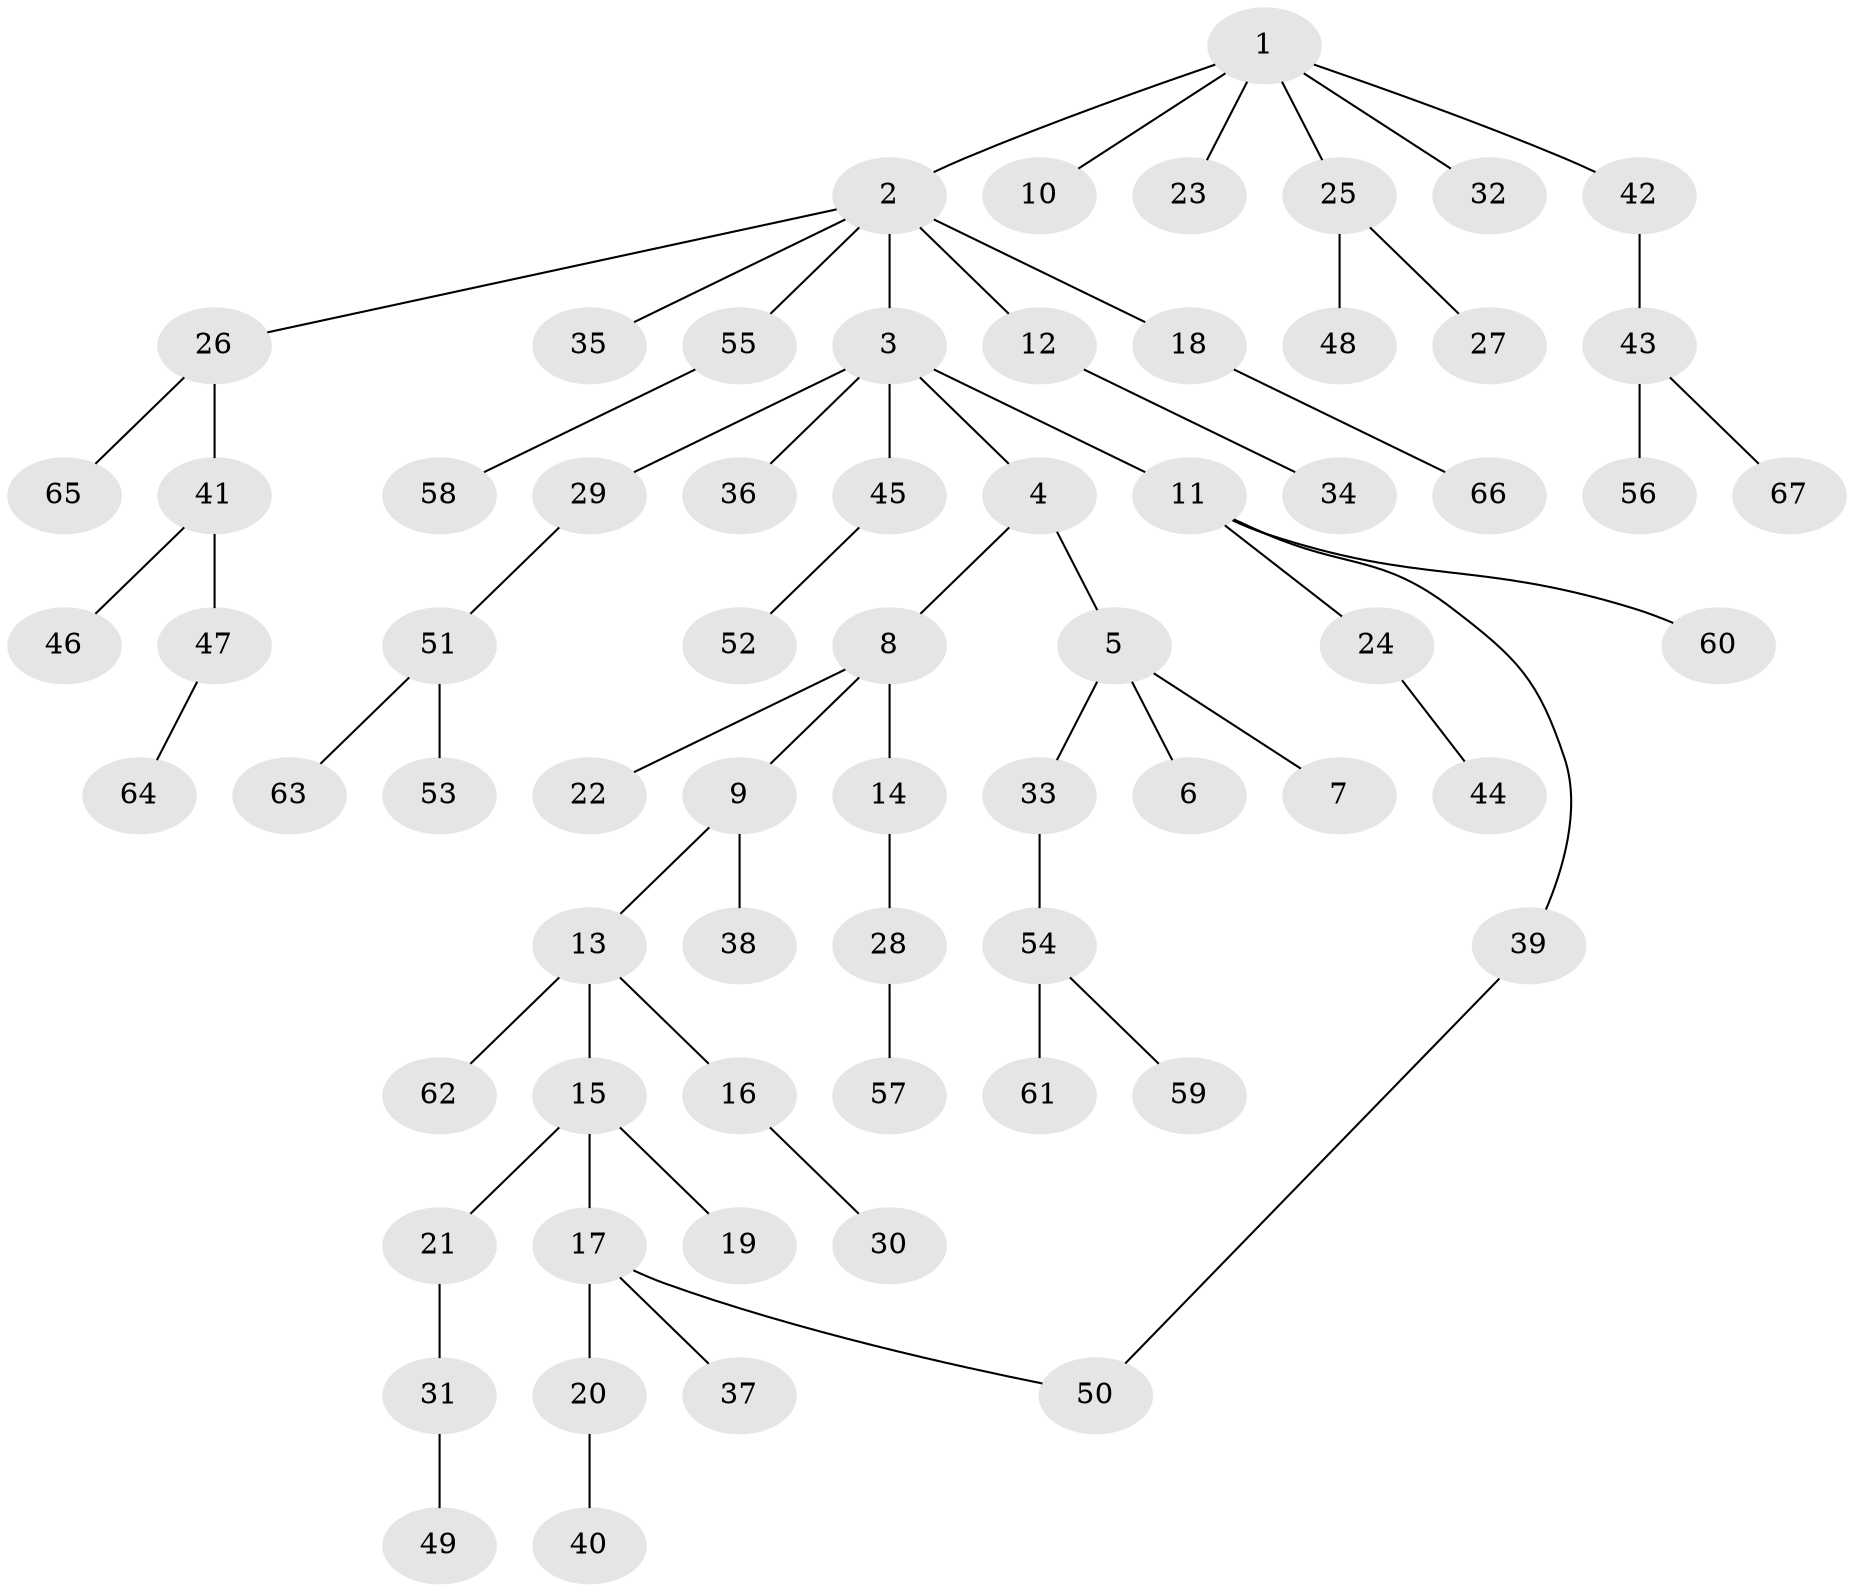 // Generated by graph-tools (version 1.1) at 2025/34/03/09/25 02:34:21]
// undirected, 67 vertices, 67 edges
graph export_dot {
graph [start="1"]
  node [color=gray90,style=filled];
  1;
  2;
  3;
  4;
  5;
  6;
  7;
  8;
  9;
  10;
  11;
  12;
  13;
  14;
  15;
  16;
  17;
  18;
  19;
  20;
  21;
  22;
  23;
  24;
  25;
  26;
  27;
  28;
  29;
  30;
  31;
  32;
  33;
  34;
  35;
  36;
  37;
  38;
  39;
  40;
  41;
  42;
  43;
  44;
  45;
  46;
  47;
  48;
  49;
  50;
  51;
  52;
  53;
  54;
  55;
  56;
  57;
  58;
  59;
  60;
  61;
  62;
  63;
  64;
  65;
  66;
  67;
  1 -- 2;
  1 -- 10;
  1 -- 23;
  1 -- 25;
  1 -- 32;
  1 -- 42;
  2 -- 3;
  2 -- 12;
  2 -- 18;
  2 -- 26;
  2 -- 35;
  2 -- 55;
  3 -- 4;
  3 -- 11;
  3 -- 29;
  3 -- 36;
  3 -- 45;
  4 -- 5;
  4 -- 8;
  5 -- 6;
  5 -- 7;
  5 -- 33;
  8 -- 9;
  8 -- 14;
  8 -- 22;
  9 -- 13;
  9 -- 38;
  11 -- 24;
  11 -- 39;
  11 -- 60;
  12 -- 34;
  13 -- 15;
  13 -- 16;
  13 -- 62;
  14 -- 28;
  15 -- 17;
  15 -- 19;
  15 -- 21;
  16 -- 30;
  17 -- 20;
  17 -- 37;
  17 -- 50;
  18 -- 66;
  20 -- 40;
  21 -- 31;
  24 -- 44;
  25 -- 27;
  25 -- 48;
  26 -- 41;
  26 -- 65;
  28 -- 57;
  29 -- 51;
  31 -- 49;
  33 -- 54;
  39 -- 50;
  41 -- 46;
  41 -- 47;
  42 -- 43;
  43 -- 56;
  43 -- 67;
  45 -- 52;
  47 -- 64;
  51 -- 53;
  51 -- 63;
  54 -- 59;
  54 -- 61;
  55 -- 58;
}
